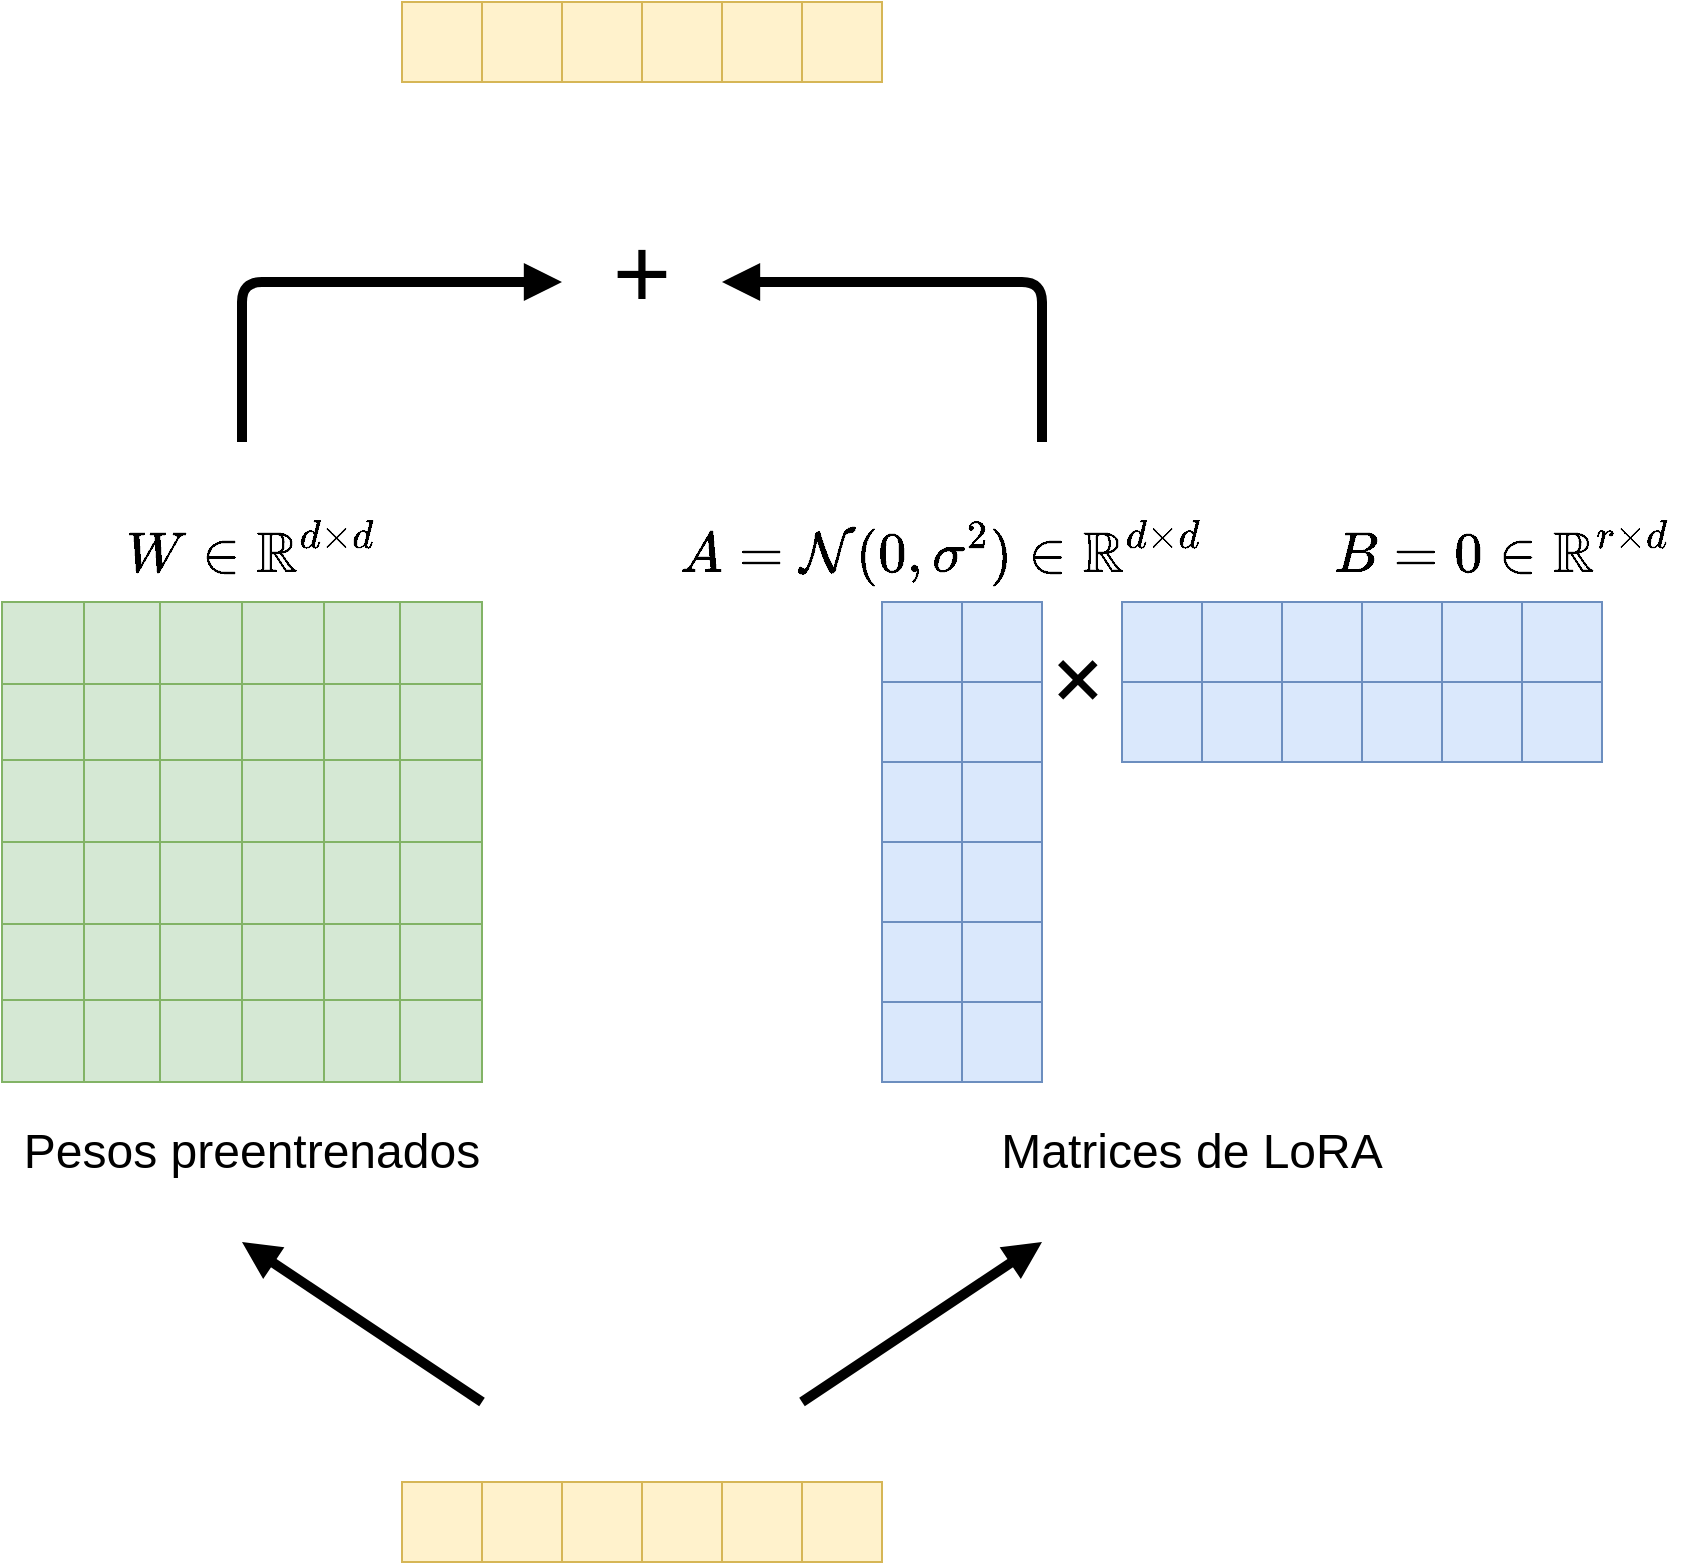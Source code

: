 <mxfile version="22.1.21" type="google">
  <diagram name="Página-1" id="zq-b5p_F7w8h50G7c4hj">
    <mxGraphModel dx="1139" dy="2034" grid="1" gridSize="10" guides="1" tooltips="1" connect="1" arrows="1" fold="1" page="1" pageScale="1" pageWidth="827" pageHeight="1169" math="1" shadow="0">
      <root>
        <mxCell id="0" />
        <mxCell id="1" parent="0" />
        <mxCell id="vRbigi4PN9UObd-Hf8e8-1" value="" style="shape=table;startSize=0;container=1;collapsible=0;childLayout=tableLayout;fontSize=16;strokeColor=#82b366;fillColor=#d5e8d4;" parent="1" vertex="1">
          <mxGeometry x="120" y="200" width="120" height="120" as="geometry" />
        </mxCell>
        <mxCell id="vRbigi4PN9UObd-Hf8e8-2" value="" style="shape=tableRow;horizontal=0;startSize=0;swimlaneHead=0;swimlaneBody=0;strokeColor=inherit;top=0;left=0;bottom=0;right=0;collapsible=0;dropTarget=0;fillColor=none;points=[[0,0.5],[1,0.5]];portConstraint=eastwest;fontSize=16;" parent="vRbigi4PN9UObd-Hf8e8-1" vertex="1">
          <mxGeometry width="120" height="41" as="geometry" />
        </mxCell>
        <mxCell id="vRbigi4PN9UObd-Hf8e8-3" value="" style="shape=partialRectangle;html=1;whiteSpace=wrap;connectable=0;strokeColor=inherit;overflow=hidden;fillColor=none;top=0;left=0;bottom=0;right=0;pointerEvents=1;fontSize=16;" parent="vRbigi4PN9UObd-Hf8e8-2" vertex="1">
          <mxGeometry width="41" height="41" as="geometry">
            <mxRectangle width="41" height="41" as="alternateBounds" />
          </mxGeometry>
        </mxCell>
        <mxCell id="vRbigi4PN9UObd-Hf8e8-4" value="" style="shape=partialRectangle;html=1;whiteSpace=wrap;connectable=0;strokeColor=inherit;overflow=hidden;fillColor=none;top=0;left=0;bottom=0;right=0;pointerEvents=1;fontSize=16;" parent="vRbigi4PN9UObd-Hf8e8-2" vertex="1">
          <mxGeometry x="41" width="38" height="41" as="geometry">
            <mxRectangle width="38" height="41" as="alternateBounds" />
          </mxGeometry>
        </mxCell>
        <mxCell id="vRbigi4PN9UObd-Hf8e8-5" value="" style="shape=partialRectangle;html=1;whiteSpace=wrap;connectable=0;strokeColor=inherit;overflow=hidden;fillColor=none;top=0;left=0;bottom=0;right=0;pointerEvents=1;fontSize=16;" parent="vRbigi4PN9UObd-Hf8e8-2" vertex="1">
          <mxGeometry x="79" width="41" height="41" as="geometry">
            <mxRectangle width="41" height="41" as="alternateBounds" />
          </mxGeometry>
        </mxCell>
        <mxCell id="vRbigi4PN9UObd-Hf8e8-6" value="" style="shape=tableRow;horizontal=0;startSize=0;swimlaneHead=0;swimlaneBody=0;strokeColor=inherit;top=0;left=0;bottom=0;right=0;collapsible=0;dropTarget=0;fillColor=none;points=[[0,0.5],[1,0.5]];portConstraint=eastwest;fontSize=16;" parent="vRbigi4PN9UObd-Hf8e8-1" vertex="1">
          <mxGeometry y="41" width="120" height="38" as="geometry" />
        </mxCell>
        <mxCell id="vRbigi4PN9UObd-Hf8e8-7" value="" style="shape=partialRectangle;html=1;whiteSpace=wrap;connectable=0;strokeColor=inherit;overflow=hidden;fillColor=none;top=0;left=0;bottom=0;right=0;pointerEvents=1;fontSize=16;" parent="vRbigi4PN9UObd-Hf8e8-6" vertex="1">
          <mxGeometry width="41" height="38" as="geometry">
            <mxRectangle width="41" height="38" as="alternateBounds" />
          </mxGeometry>
        </mxCell>
        <mxCell id="vRbigi4PN9UObd-Hf8e8-8" value="" style="shape=partialRectangle;html=1;whiteSpace=wrap;connectable=0;strokeColor=inherit;overflow=hidden;fillColor=none;top=0;left=0;bottom=0;right=0;pointerEvents=1;fontSize=16;" parent="vRbigi4PN9UObd-Hf8e8-6" vertex="1">
          <mxGeometry x="41" width="38" height="38" as="geometry">
            <mxRectangle width="38" height="38" as="alternateBounds" />
          </mxGeometry>
        </mxCell>
        <mxCell id="vRbigi4PN9UObd-Hf8e8-9" value="" style="shape=partialRectangle;html=1;whiteSpace=wrap;connectable=0;strokeColor=inherit;overflow=hidden;fillColor=none;top=0;left=0;bottom=0;right=0;pointerEvents=1;fontSize=16;" parent="vRbigi4PN9UObd-Hf8e8-6" vertex="1">
          <mxGeometry x="79" width="41" height="38" as="geometry">
            <mxRectangle width="41" height="38" as="alternateBounds" />
          </mxGeometry>
        </mxCell>
        <mxCell id="vRbigi4PN9UObd-Hf8e8-10" value="" style="shape=tableRow;horizontal=0;startSize=0;swimlaneHead=0;swimlaneBody=0;strokeColor=inherit;top=0;left=0;bottom=0;right=0;collapsible=0;dropTarget=0;fillColor=none;points=[[0,0.5],[1,0.5]];portConstraint=eastwest;fontSize=16;" parent="vRbigi4PN9UObd-Hf8e8-1" vertex="1">
          <mxGeometry y="79" width="120" height="41" as="geometry" />
        </mxCell>
        <mxCell id="vRbigi4PN9UObd-Hf8e8-11" value="" style="shape=partialRectangle;html=1;whiteSpace=wrap;connectable=0;strokeColor=inherit;overflow=hidden;fillColor=none;top=0;left=0;bottom=0;right=0;pointerEvents=1;fontSize=16;" parent="vRbigi4PN9UObd-Hf8e8-10" vertex="1">
          <mxGeometry width="41" height="41" as="geometry">
            <mxRectangle width="41" height="41" as="alternateBounds" />
          </mxGeometry>
        </mxCell>
        <mxCell id="vRbigi4PN9UObd-Hf8e8-12" value="" style="shape=partialRectangle;html=1;whiteSpace=wrap;connectable=0;strokeColor=inherit;overflow=hidden;fillColor=none;top=0;left=0;bottom=0;right=0;pointerEvents=1;fontSize=16;" parent="vRbigi4PN9UObd-Hf8e8-10" vertex="1">
          <mxGeometry x="41" width="38" height="41" as="geometry">
            <mxRectangle width="38" height="41" as="alternateBounds" />
          </mxGeometry>
        </mxCell>
        <mxCell id="vRbigi4PN9UObd-Hf8e8-13" value="" style="shape=partialRectangle;html=1;whiteSpace=wrap;connectable=0;strokeColor=inherit;overflow=hidden;fillColor=none;top=0;left=0;bottom=0;right=0;pointerEvents=1;fontSize=16;" parent="vRbigi4PN9UObd-Hf8e8-10" vertex="1">
          <mxGeometry x="79" width="41" height="41" as="geometry">
            <mxRectangle width="41" height="41" as="alternateBounds" />
          </mxGeometry>
        </mxCell>
        <mxCell id="vRbigi4PN9UObd-Hf8e8-48" value="" style="shape=table;startSize=0;container=1;collapsible=0;childLayout=tableLayout;fontSize=16;strokeColor=#82b366;fillColor=#d5e8d4;" parent="1" vertex="1">
          <mxGeometry x="240" y="200" width="120" height="120" as="geometry" />
        </mxCell>
        <mxCell id="vRbigi4PN9UObd-Hf8e8-49" value="" style="shape=tableRow;horizontal=0;startSize=0;swimlaneHead=0;swimlaneBody=0;strokeColor=inherit;top=0;left=0;bottom=0;right=0;collapsible=0;dropTarget=0;fillColor=none;points=[[0,0.5],[1,0.5]];portConstraint=eastwest;fontSize=16;" parent="vRbigi4PN9UObd-Hf8e8-48" vertex="1">
          <mxGeometry width="120" height="41" as="geometry" />
        </mxCell>
        <mxCell id="vRbigi4PN9UObd-Hf8e8-50" value="" style="shape=partialRectangle;html=1;whiteSpace=wrap;connectable=0;strokeColor=inherit;overflow=hidden;fillColor=none;top=0;left=0;bottom=0;right=0;pointerEvents=1;fontSize=16;" parent="vRbigi4PN9UObd-Hf8e8-49" vertex="1">
          <mxGeometry width="41" height="41" as="geometry">
            <mxRectangle width="41" height="41" as="alternateBounds" />
          </mxGeometry>
        </mxCell>
        <mxCell id="vRbigi4PN9UObd-Hf8e8-51" value="" style="shape=partialRectangle;html=1;whiteSpace=wrap;connectable=0;strokeColor=inherit;overflow=hidden;fillColor=none;top=0;left=0;bottom=0;right=0;pointerEvents=1;fontSize=16;" parent="vRbigi4PN9UObd-Hf8e8-49" vertex="1">
          <mxGeometry x="41" width="38" height="41" as="geometry">
            <mxRectangle width="38" height="41" as="alternateBounds" />
          </mxGeometry>
        </mxCell>
        <mxCell id="vRbigi4PN9UObd-Hf8e8-52" value="" style="shape=partialRectangle;html=1;whiteSpace=wrap;connectable=0;strokeColor=inherit;overflow=hidden;fillColor=none;top=0;left=0;bottom=0;right=0;pointerEvents=1;fontSize=16;" parent="vRbigi4PN9UObd-Hf8e8-49" vertex="1">
          <mxGeometry x="79" width="41" height="41" as="geometry">
            <mxRectangle width="41" height="41" as="alternateBounds" />
          </mxGeometry>
        </mxCell>
        <mxCell id="vRbigi4PN9UObd-Hf8e8-53" value="" style="shape=tableRow;horizontal=0;startSize=0;swimlaneHead=0;swimlaneBody=0;strokeColor=inherit;top=0;left=0;bottom=0;right=0;collapsible=0;dropTarget=0;fillColor=none;points=[[0,0.5],[1,0.5]];portConstraint=eastwest;fontSize=16;" parent="vRbigi4PN9UObd-Hf8e8-48" vertex="1">
          <mxGeometry y="41" width="120" height="38" as="geometry" />
        </mxCell>
        <mxCell id="vRbigi4PN9UObd-Hf8e8-54" value="" style="shape=partialRectangle;html=1;whiteSpace=wrap;connectable=0;strokeColor=inherit;overflow=hidden;fillColor=none;top=0;left=0;bottom=0;right=0;pointerEvents=1;fontSize=16;" parent="vRbigi4PN9UObd-Hf8e8-53" vertex="1">
          <mxGeometry width="41" height="38" as="geometry">
            <mxRectangle width="41" height="38" as="alternateBounds" />
          </mxGeometry>
        </mxCell>
        <mxCell id="vRbigi4PN9UObd-Hf8e8-55" value="" style="shape=partialRectangle;html=1;whiteSpace=wrap;connectable=0;strokeColor=inherit;overflow=hidden;fillColor=none;top=0;left=0;bottom=0;right=0;pointerEvents=1;fontSize=16;" parent="vRbigi4PN9UObd-Hf8e8-53" vertex="1">
          <mxGeometry x="41" width="38" height="38" as="geometry">
            <mxRectangle width="38" height="38" as="alternateBounds" />
          </mxGeometry>
        </mxCell>
        <mxCell id="vRbigi4PN9UObd-Hf8e8-56" value="" style="shape=partialRectangle;html=1;whiteSpace=wrap;connectable=0;strokeColor=inherit;overflow=hidden;fillColor=none;top=0;left=0;bottom=0;right=0;pointerEvents=1;fontSize=16;" parent="vRbigi4PN9UObd-Hf8e8-53" vertex="1">
          <mxGeometry x="79" width="41" height="38" as="geometry">
            <mxRectangle width="41" height="38" as="alternateBounds" />
          </mxGeometry>
        </mxCell>
        <mxCell id="vRbigi4PN9UObd-Hf8e8-57" value="" style="shape=tableRow;horizontal=0;startSize=0;swimlaneHead=0;swimlaneBody=0;strokeColor=inherit;top=0;left=0;bottom=0;right=0;collapsible=0;dropTarget=0;fillColor=none;points=[[0,0.5],[1,0.5]];portConstraint=eastwest;fontSize=16;" parent="vRbigi4PN9UObd-Hf8e8-48" vertex="1">
          <mxGeometry y="79" width="120" height="41" as="geometry" />
        </mxCell>
        <mxCell id="vRbigi4PN9UObd-Hf8e8-58" value="" style="shape=partialRectangle;html=1;whiteSpace=wrap;connectable=0;strokeColor=inherit;overflow=hidden;fillColor=none;top=0;left=0;bottom=0;right=0;pointerEvents=1;fontSize=16;" parent="vRbigi4PN9UObd-Hf8e8-57" vertex="1">
          <mxGeometry width="41" height="41" as="geometry">
            <mxRectangle width="41" height="41" as="alternateBounds" />
          </mxGeometry>
        </mxCell>
        <mxCell id="vRbigi4PN9UObd-Hf8e8-59" value="" style="shape=partialRectangle;html=1;whiteSpace=wrap;connectable=0;strokeColor=inherit;overflow=hidden;fillColor=none;top=0;left=0;bottom=0;right=0;pointerEvents=1;fontSize=16;" parent="vRbigi4PN9UObd-Hf8e8-57" vertex="1">
          <mxGeometry x="41" width="38" height="41" as="geometry">
            <mxRectangle width="38" height="41" as="alternateBounds" />
          </mxGeometry>
        </mxCell>
        <mxCell id="vRbigi4PN9UObd-Hf8e8-60" value="" style="shape=partialRectangle;html=1;whiteSpace=wrap;connectable=0;strokeColor=inherit;overflow=hidden;fillColor=none;top=0;left=0;bottom=0;right=0;pointerEvents=1;fontSize=16;" parent="vRbigi4PN9UObd-Hf8e8-57" vertex="1">
          <mxGeometry x="79" width="41" height="41" as="geometry">
            <mxRectangle width="41" height="41" as="alternateBounds" />
          </mxGeometry>
        </mxCell>
        <mxCell id="vRbigi4PN9UObd-Hf8e8-61" value="" style="shape=table;startSize=0;container=1;collapsible=0;childLayout=tableLayout;fontSize=16;strokeColor=#82b366;fillColor=#d5e8d4;" parent="1" vertex="1">
          <mxGeometry x="120" y="320" width="120" height="120" as="geometry" />
        </mxCell>
        <mxCell id="vRbigi4PN9UObd-Hf8e8-62" value="" style="shape=tableRow;horizontal=0;startSize=0;swimlaneHead=0;swimlaneBody=0;strokeColor=inherit;top=0;left=0;bottom=0;right=0;collapsible=0;dropTarget=0;fillColor=none;points=[[0,0.5],[1,0.5]];portConstraint=eastwest;fontSize=16;" parent="vRbigi4PN9UObd-Hf8e8-61" vertex="1">
          <mxGeometry width="120" height="41" as="geometry" />
        </mxCell>
        <mxCell id="vRbigi4PN9UObd-Hf8e8-63" value="" style="shape=partialRectangle;html=1;whiteSpace=wrap;connectable=0;strokeColor=inherit;overflow=hidden;fillColor=none;top=0;left=0;bottom=0;right=0;pointerEvents=1;fontSize=16;" parent="vRbigi4PN9UObd-Hf8e8-62" vertex="1">
          <mxGeometry width="41" height="41" as="geometry">
            <mxRectangle width="41" height="41" as="alternateBounds" />
          </mxGeometry>
        </mxCell>
        <mxCell id="vRbigi4PN9UObd-Hf8e8-64" value="" style="shape=partialRectangle;html=1;whiteSpace=wrap;connectable=0;strokeColor=inherit;overflow=hidden;fillColor=none;top=0;left=0;bottom=0;right=0;pointerEvents=1;fontSize=16;" parent="vRbigi4PN9UObd-Hf8e8-62" vertex="1">
          <mxGeometry x="41" width="38" height="41" as="geometry">
            <mxRectangle width="38" height="41" as="alternateBounds" />
          </mxGeometry>
        </mxCell>
        <mxCell id="vRbigi4PN9UObd-Hf8e8-65" value="" style="shape=partialRectangle;html=1;whiteSpace=wrap;connectable=0;strokeColor=inherit;overflow=hidden;fillColor=none;top=0;left=0;bottom=0;right=0;pointerEvents=1;fontSize=16;" parent="vRbigi4PN9UObd-Hf8e8-62" vertex="1">
          <mxGeometry x="79" width="41" height="41" as="geometry">
            <mxRectangle width="41" height="41" as="alternateBounds" />
          </mxGeometry>
        </mxCell>
        <mxCell id="vRbigi4PN9UObd-Hf8e8-66" value="" style="shape=tableRow;horizontal=0;startSize=0;swimlaneHead=0;swimlaneBody=0;strokeColor=inherit;top=0;left=0;bottom=0;right=0;collapsible=0;dropTarget=0;fillColor=none;points=[[0,0.5],[1,0.5]];portConstraint=eastwest;fontSize=16;" parent="vRbigi4PN9UObd-Hf8e8-61" vertex="1">
          <mxGeometry y="41" width="120" height="38" as="geometry" />
        </mxCell>
        <mxCell id="vRbigi4PN9UObd-Hf8e8-67" value="" style="shape=partialRectangle;html=1;whiteSpace=wrap;connectable=0;strokeColor=inherit;overflow=hidden;fillColor=none;top=0;left=0;bottom=0;right=0;pointerEvents=1;fontSize=16;" parent="vRbigi4PN9UObd-Hf8e8-66" vertex="1">
          <mxGeometry width="41" height="38" as="geometry">
            <mxRectangle width="41" height="38" as="alternateBounds" />
          </mxGeometry>
        </mxCell>
        <mxCell id="vRbigi4PN9UObd-Hf8e8-68" value="" style="shape=partialRectangle;html=1;whiteSpace=wrap;connectable=0;strokeColor=inherit;overflow=hidden;fillColor=none;top=0;left=0;bottom=0;right=0;pointerEvents=1;fontSize=16;" parent="vRbigi4PN9UObd-Hf8e8-66" vertex="1">
          <mxGeometry x="41" width="38" height="38" as="geometry">
            <mxRectangle width="38" height="38" as="alternateBounds" />
          </mxGeometry>
        </mxCell>
        <mxCell id="vRbigi4PN9UObd-Hf8e8-69" value="" style="shape=partialRectangle;html=1;whiteSpace=wrap;connectable=0;strokeColor=inherit;overflow=hidden;fillColor=none;top=0;left=0;bottom=0;right=0;pointerEvents=1;fontSize=16;" parent="vRbigi4PN9UObd-Hf8e8-66" vertex="1">
          <mxGeometry x="79" width="41" height="38" as="geometry">
            <mxRectangle width="41" height="38" as="alternateBounds" />
          </mxGeometry>
        </mxCell>
        <mxCell id="vRbigi4PN9UObd-Hf8e8-70" value="" style="shape=tableRow;horizontal=0;startSize=0;swimlaneHead=0;swimlaneBody=0;strokeColor=inherit;top=0;left=0;bottom=0;right=0;collapsible=0;dropTarget=0;fillColor=none;points=[[0,0.5],[1,0.5]];portConstraint=eastwest;fontSize=16;" parent="vRbigi4PN9UObd-Hf8e8-61" vertex="1">
          <mxGeometry y="79" width="120" height="41" as="geometry" />
        </mxCell>
        <mxCell id="vRbigi4PN9UObd-Hf8e8-71" value="" style="shape=partialRectangle;html=1;whiteSpace=wrap;connectable=0;strokeColor=inherit;overflow=hidden;fillColor=none;top=0;left=0;bottom=0;right=0;pointerEvents=1;fontSize=16;" parent="vRbigi4PN9UObd-Hf8e8-70" vertex="1">
          <mxGeometry width="41" height="41" as="geometry">
            <mxRectangle width="41" height="41" as="alternateBounds" />
          </mxGeometry>
        </mxCell>
        <mxCell id="vRbigi4PN9UObd-Hf8e8-72" value="" style="shape=partialRectangle;html=1;whiteSpace=wrap;connectable=0;strokeColor=inherit;overflow=hidden;fillColor=none;top=0;left=0;bottom=0;right=0;pointerEvents=1;fontSize=16;" parent="vRbigi4PN9UObd-Hf8e8-70" vertex="1">
          <mxGeometry x="41" width="38" height="41" as="geometry">
            <mxRectangle width="38" height="41" as="alternateBounds" />
          </mxGeometry>
        </mxCell>
        <mxCell id="vRbigi4PN9UObd-Hf8e8-73" value="" style="shape=partialRectangle;html=1;whiteSpace=wrap;connectable=0;strokeColor=inherit;overflow=hidden;fillColor=none;top=0;left=0;bottom=0;right=0;pointerEvents=1;fontSize=16;" parent="vRbigi4PN9UObd-Hf8e8-70" vertex="1">
          <mxGeometry x="79" width="41" height="41" as="geometry">
            <mxRectangle width="41" height="41" as="alternateBounds" />
          </mxGeometry>
        </mxCell>
        <mxCell id="vRbigi4PN9UObd-Hf8e8-74" value="" style="shape=table;startSize=0;container=1;collapsible=0;childLayout=tableLayout;fontSize=16;strokeColor=#82b366;fillColor=#d5e8d4;" parent="1" vertex="1">
          <mxGeometry x="240" y="320" width="120" height="120" as="geometry" />
        </mxCell>
        <mxCell id="vRbigi4PN9UObd-Hf8e8-75" value="" style="shape=tableRow;horizontal=0;startSize=0;swimlaneHead=0;swimlaneBody=0;strokeColor=inherit;top=0;left=0;bottom=0;right=0;collapsible=0;dropTarget=0;fillColor=none;points=[[0,0.5],[1,0.5]];portConstraint=eastwest;fontSize=16;" parent="vRbigi4PN9UObd-Hf8e8-74" vertex="1">
          <mxGeometry width="120" height="41" as="geometry" />
        </mxCell>
        <mxCell id="vRbigi4PN9UObd-Hf8e8-76" value="" style="shape=partialRectangle;html=1;whiteSpace=wrap;connectable=0;strokeColor=inherit;overflow=hidden;fillColor=none;top=0;left=0;bottom=0;right=0;pointerEvents=1;fontSize=16;" parent="vRbigi4PN9UObd-Hf8e8-75" vertex="1">
          <mxGeometry width="41" height="41" as="geometry">
            <mxRectangle width="41" height="41" as="alternateBounds" />
          </mxGeometry>
        </mxCell>
        <mxCell id="vRbigi4PN9UObd-Hf8e8-77" value="" style="shape=partialRectangle;html=1;whiteSpace=wrap;connectable=0;strokeColor=inherit;overflow=hidden;fillColor=none;top=0;left=0;bottom=0;right=0;pointerEvents=1;fontSize=16;" parent="vRbigi4PN9UObd-Hf8e8-75" vertex="1">
          <mxGeometry x="41" width="38" height="41" as="geometry">
            <mxRectangle width="38" height="41" as="alternateBounds" />
          </mxGeometry>
        </mxCell>
        <mxCell id="vRbigi4PN9UObd-Hf8e8-78" value="" style="shape=partialRectangle;html=1;whiteSpace=wrap;connectable=0;strokeColor=inherit;overflow=hidden;fillColor=none;top=0;left=0;bottom=0;right=0;pointerEvents=1;fontSize=16;" parent="vRbigi4PN9UObd-Hf8e8-75" vertex="1">
          <mxGeometry x="79" width="41" height="41" as="geometry">
            <mxRectangle width="41" height="41" as="alternateBounds" />
          </mxGeometry>
        </mxCell>
        <mxCell id="vRbigi4PN9UObd-Hf8e8-79" value="" style="shape=tableRow;horizontal=0;startSize=0;swimlaneHead=0;swimlaneBody=0;strokeColor=inherit;top=0;left=0;bottom=0;right=0;collapsible=0;dropTarget=0;fillColor=none;points=[[0,0.5],[1,0.5]];portConstraint=eastwest;fontSize=16;" parent="vRbigi4PN9UObd-Hf8e8-74" vertex="1">
          <mxGeometry y="41" width="120" height="38" as="geometry" />
        </mxCell>
        <mxCell id="vRbigi4PN9UObd-Hf8e8-80" value="" style="shape=partialRectangle;html=1;whiteSpace=wrap;connectable=0;strokeColor=inherit;overflow=hidden;fillColor=none;top=0;left=0;bottom=0;right=0;pointerEvents=1;fontSize=16;" parent="vRbigi4PN9UObd-Hf8e8-79" vertex="1">
          <mxGeometry width="41" height="38" as="geometry">
            <mxRectangle width="41" height="38" as="alternateBounds" />
          </mxGeometry>
        </mxCell>
        <mxCell id="vRbigi4PN9UObd-Hf8e8-81" value="" style="shape=partialRectangle;html=1;whiteSpace=wrap;connectable=0;strokeColor=inherit;overflow=hidden;fillColor=none;top=0;left=0;bottom=0;right=0;pointerEvents=1;fontSize=16;" parent="vRbigi4PN9UObd-Hf8e8-79" vertex="1">
          <mxGeometry x="41" width="38" height="38" as="geometry">
            <mxRectangle width="38" height="38" as="alternateBounds" />
          </mxGeometry>
        </mxCell>
        <mxCell id="vRbigi4PN9UObd-Hf8e8-82" value="" style="shape=partialRectangle;html=1;whiteSpace=wrap;connectable=0;strokeColor=inherit;overflow=hidden;fillColor=none;top=0;left=0;bottom=0;right=0;pointerEvents=1;fontSize=16;" parent="vRbigi4PN9UObd-Hf8e8-79" vertex="1">
          <mxGeometry x="79" width="41" height="38" as="geometry">
            <mxRectangle width="41" height="38" as="alternateBounds" />
          </mxGeometry>
        </mxCell>
        <mxCell id="vRbigi4PN9UObd-Hf8e8-83" value="" style="shape=tableRow;horizontal=0;startSize=0;swimlaneHead=0;swimlaneBody=0;strokeColor=inherit;top=0;left=0;bottom=0;right=0;collapsible=0;dropTarget=0;fillColor=none;points=[[0,0.5],[1,0.5]];portConstraint=eastwest;fontSize=16;" parent="vRbigi4PN9UObd-Hf8e8-74" vertex="1">
          <mxGeometry y="79" width="120" height="41" as="geometry" />
        </mxCell>
        <mxCell id="vRbigi4PN9UObd-Hf8e8-84" value="" style="shape=partialRectangle;html=1;whiteSpace=wrap;connectable=0;strokeColor=inherit;overflow=hidden;fillColor=none;top=0;left=0;bottom=0;right=0;pointerEvents=1;fontSize=16;" parent="vRbigi4PN9UObd-Hf8e8-83" vertex="1">
          <mxGeometry width="41" height="41" as="geometry">
            <mxRectangle width="41" height="41" as="alternateBounds" />
          </mxGeometry>
        </mxCell>
        <mxCell id="vRbigi4PN9UObd-Hf8e8-85" value="" style="shape=partialRectangle;html=1;whiteSpace=wrap;connectable=0;strokeColor=inherit;overflow=hidden;fillColor=none;top=0;left=0;bottom=0;right=0;pointerEvents=1;fontSize=16;" parent="vRbigi4PN9UObd-Hf8e8-83" vertex="1">
          <mxGeometry x="41" width="38" height="41" as="geometry">
            <mxRectangle width="38" height="41" as="alternateBounds" />
          </mxGeometry>
        </mxCell>
        <mxCell id="vRbigi4PN9UObd-Hf8e8-86" value="" style="shape=partialRectangle;html=1;whiteSpace=wrap;connectable=0;strokeColor=inherit;overflow=hidden;fillColor=none;top=0;left=0;bottom=0;right=0;pointerEvents=1;fontSize=16;" parent="vRbigi4PN9UObd-Hf8e8-83" vertex="1">
          <mxGeometry x="79" width="41" height="41" as="geometry">
            <mxRectangle width="41" height="41" as="alternateBounds" />
          </mxGeometry>
        </mxCell>
        <mxCell id="vRbigi4PN9UObd-Hf8e8-114" value="" style="whiteSpace=wrap;html=1;aspect=fixed;fillColor=#dae8fc;strokeColor=#6c8ebf;" parent="1" vertex="1">
          <mxGeometry x="560" y="200" width="40" height="40" as="geometry" />
        </mxCell>
        <mxCell id="vRbigi4PN9UObd-Hf8e8-115" value="" style="whiteSpace=wrap;html=1;aspect=fixed;fillColor=#dae8fc;strokeColor=#6c8ebf;" parent="1" vertex="1">
          <mxGeometry x="560" y="240" width="40" height="40" as="geometry" />
        </mxCell>
        <mxCell id="vRbigi4PN9UObd-Hf8e8-116" value="" style="whiteSpace=wrap;html=1;aspect=fixed;fillColor=#dae8fc;strokeColor=#6c8ebf;" parent="1" vertex="1">
          <mxGeometry x="560" y="280" width="40" height="40" as="geometry" />
        </mxCell>
        <mxCell id="vRbigi4PN9UObd-Hf8e8-117" value="" style="whiteSpace=wrap;html=1;aspect=fixed;fillColor=#dae8fc;strokeColor=#6c8ebf;" parent="1" vertex="1">
          <mxGeometry x="600" y="200" width="40" height="40" as="geometry" />
        </mxCell>
        <mxCell id="vRbigi4PN9UObd-Hf8e8-118" value="" style="whiteSpace=wrap;html=1;aspect=fixed;fillColor=#dae8fc;strokeColor=#6c8ebf;" parent="1" vertex="1">
          <mxGeometry x="600" y="240" width="40" height="40" as="geometry" />
        </mxCell>
        <mxCell id="vRbigi4PN9UObd-Hf8e8-119" value="" style="whiteSpace=wrap;html=1;aspect=fixed;fillColor=#dae8fc;strokeColor=#6c8ebf;" parent="1" vertex="1">
          <mxGeometry x="600" y="280" width="40" height="40" as="geometry" />
        </mxCell>
        <mxCell id="vRbigi4PN9UObd-Hf8e8-120" value="" style="whiteSpace=wrap;html=1;aspect=fixed;fillColor=#dae8fc;strokeColor=#6c8ebf;" parent="1" vertex="1">
          <mxGeometry x="560" y="320" width="40" height="40" as="geometry" />
        </mxCell>
        <mxCell id="vRbigi4PN9UObd-Hf8e8-121" value="" style="whiteSpace=wrap;html=1;aspect=fixed;fillColor=#dae8fc;strokeColor=#6c8ebf;" parent="1" vertex="1">
          <mxGeometry x="560" y="360" width="40" height="40" as="geometry" />
        </mxCell>
        <mxCell id="vRbigi4PN9UObd-Hf8e8-122" value="" style="whiteSpace=wrap;html=1;aspect=fixed;fillColor=#dae8fc;strokeColor=#6c8ebf;" parent="1" vertex="1">
          <mxGeometry x="560" y="400" width="40" height="40" as="geometry" />
        </mxCell>
        <mxCell id="vRbigi4PN9UObd-Hf8e8-123" value="" style="whiteSpace=wrap;html=1;aspect=fixed;fillColor=#dae8fc;strokeColor=#6c8ebf;" parent="1" vertex="1">
          <mxGeometry x="600" y="320" width="40" height="40" as="geometry" />
        </mxCell>
        <mxCell id="vRbigi4PN9UObd-Hf8e8-124" value="" style="whiteSpace=wrap;html=1;aspect=fixed;fillColor=#dae8fc;strokeColor=#6c8ebf;" parent="1" vertex="1">
          <mxGeometry x="600" y="360" width="40" height="40" as="geometry" />
        </mxCell>
        <mxCell id="vRbigi4PN9UObd-Hf8e8-125" value="" style="whiteSpace=wrap;html=1;aspect=fixed;fillColor=#dae8fc;strokeColor=#6c8ebf;" parent="1" vertex="1">
          <mxGeometry x="600" y="400" width="40" height="40" as="geometry" />
        </mxCell>
        <mxCell id="vRbigi4PN9UObd-Hf8e8-126" value="" style="whiteSpace=wrap;html=1;aspect=fixed;fillColor=#dae8fc;strokeColor=#6c8ebf;" parent="1" vertex="1">
          <mxGeometry x="680" y="200" width="40" height="40" as="geometry" />
        </mxCell>
        <mxCell id="vRbigi4PN9UObd-Hf8e8-127" value="" style="whiteSpace=wrap;html=1;aspect=fixed;fillColor=#dae8fc;strokeColor=#6c8ebf;" parent="1" vertex="1">
          <mxGeometry x="680" y="240" width="40" height="40" as="geometry" />
        </mxCell>
        <mxCell id="vRbigi4PN9UObd-Hf8e8-129" value="" style="whiteSpace=wrap;html=1;aspect=fixed;fillColor=#dae8fc;strokeColor=#6c8ebf;" parent="1" vertex="1">
          <mxGeometry x="720" y="200" width="40" height="40" as="geometry" />
        </mxCell>
        <mxCell id="vRbigi4PN9UObd-Hf8e8-130" value="" style="whiteSpace=wrap;html=1;aspect=fixed;fillColor=#dae8fc;strokeColor=#6c8ebf;" parent="1" vertex="1">
          <mxGeometry x="720" y="240" width="40" height="40" as="geometry" />
        </mxCell>
        <mxCell id="vRbigi4PN9UObd-Hf8e8-132" value="" style="whiteSpace=wrap;html=1;aspect=fixed;fillColor=#dae8fc;strokeColor=#6c8ebf;" parent="1" vertex="1">
          <mxGeometry x="760" y="200" width="40" height="40" as="geometry" />
        </mxCell>
        <mxCell id="vRbigi4PN9UObd-Hf8e8-133" value="" style="whiteSpace=wrap;html=1;aspect=fixed;fillColor=#dae8fc;strokeColor=#6c8ebf;" parent="1" vertex="1">
          <mxGeometry x="760" y="240" width="40" height="40" as="geometry" />
        </mxCell>
        <mxCell id="vRbigi4PN9UObd-Hf8e8-134" value="" style="whiteSpace=wrap;html=1;aspect=fixed;fillColor=#dae8fc;strokeColor=#6c8ebf;" parent="1" vertex="1">
          <mxGeometry x="800" y="200" width="40" height="40" as="geometry" />
        </mxCell>
        <mxCell id="vRbigi4PN9UObd-Hf8e8-135" value="" style="whiteSpace=wrap;html=1;aspect=fixed;fillColor=#dae8fc;strokeColor=#6c8ebf;" parent="1" vertex="1">
          <mxGeometry x="800" y="240" width="40" height="40" as="geometry" />
        </mxCell>
        <mxCell id="vRbigi4PN9UObd-Hf8e8-136" value="" style="whiteSpace=wrap;html=1;aspect=fixed;fillColor=#dae8fc;strokeColor=#6c8ebf;" parent="1" vertex="1">
          <mxGeometry x="840" y="200" width="40" height="40" as="geometry" />
        </mxCell>
        <mxCell id="vRbigi4PN9UObd-Hf8e8-137" value="" style="whiteSpace=wrap;html=1;aspect=fixed;fillColor=#dae8fc;strokeColor=#6c8ebf;" parent="1" vertex="1">
          <mxGeometry x="840" y="240" width="40" height="40" as="geometry" />
        </mxCell>
        <mxCell id="vRbigi4PN9UObd-Hf8e8-138" value="" style="whiteSpace=wrap;html=1;aspect=fixed;fillColor=#dae8fc;strokeColor=#6c8ebf;" parent="1" vertex="1">
          <mxGeometry x="880" y="200" width="40" height="40" as="geometry" />
        </mxCell>
        <mxCell id="vRbigi4PN9UObd-Hf8e8-139" value="" style="whiteSpace=wrap;html=1;aspect=fixed;fillColor=#dae8fc;strokeColor=#6c8ebf;" parent="1" vertex="1">
          <mxGeometry x="880" y="240" width="40" height="40" as="geometry" />
        </mxCell>
        <mxCell id="vRbigi4PN9UObd-Hf8e8-140" value="&lt;font style=&quot;font-size: 24px;&quot;&gt;$$W \in&lt;br&gt;&amp;nbsp;\mathbb{R}^{d \times d}&lt;br&gt;$$&lt;/font&gt;" style="text;html=1;strokeColor=none;fillColor=none;align=center;verticalAlign=middle;whiteSpace=wrap;rounded=0;" parent="1" vertex="1">
          <mxGeometry x="120" y="160" width="250" height="30" as="geometry" />
        </mxCell>
        <mxCell id="vRbigi4PN9UObd-Hf8e8-142" value="&lt;font style=&quot;font-size: 24px;&quot;&gt;$$B = 0 \in&lt;br&gt;&amp;nbsp;\mathbb{R}^{r \times d}&lt;br&gt;$$&lt;/font&gt;" style="text;html=1;strokeColor=none;fillColor=none;align=center;verticalAlign=middle;whiteSpace=wrap;rounded=0;" parent="1" vertex="1">
          <mxGeometry x="770" y="160" width="200" height="30" as="geometry" />
        </mxCell>
        <mxCell id="vRbigi4PN9UObd-Hf8e8-143" value="&lt;span style=&quot;font-size: 24px;&quot;&gt;Pesos preentrenados&lt;/span&gt;" style="text;html=1;strokeColor=none;fillColor=none;align=center;verticalAlign=middle;whiteSpace=wrap;rounded=0;" parent="1" vertex="1">
          <mxGeometry x="120" y="460" width="250" height="30" as="geometry" />
        </mxCell>
        <mxCell id="vRbigi4PN9UObd-Hf8e8-144" value="&lt;span style=&quot;font-size: 24px;&quot;&gt;Matrices de LoRA&lt;/span&gt;" style="text;html=1;strokeColor=none;fillColor=none;align=center;verticalAlign=middle;whiteSpace=wrap;rounded=0;" parent="1" vertex="1">
          <mxGeometry x="590" y="460" width="250" height="30" as="geometry" />
        </mxCell>
        <mxCell id="vRbigi4PN9UObd-Hf8e8-148" value="&lt;span style=&quot;font-size: 24px;&quot;&gt;$$A = \mathcal{N}(0,\sigma^2) \in \mathbb{R}^{d \times d}$$&lt;/span&gt;" style="text;html=1;strokeColor=none;fillColor=none;align=center;verticalAlign=middle;whiteSpace=wrap;rounded=0;" parent="1" vertex="1">
          <mxGeometry x="440" y="160" width="300" height="30" as="geometry" />
        </mxCell>
        <mxCell id="vRbigi4PN9UObd-Hf8e8-155" value="" style="group" parent="1" vertex="1" connectable="0">
          <mxGeometry x="320" y="640" width="240" height="40" as="geometry" />
        </mxCell>
        <mxCell id="vRbigi4PN9UObd-Hf8e8-149" value="" style="whiteSpace=wrap;html=1;aspect=fixed;fillColor=#fff2cc;strokeColor=#d6b656;" parent="vRbigi4PN9UObd-Hf8e8-155" vertex="1">
          <mxGeometry width="40" height="40" as="geometry" />
        </mxCell>
        <mxCell id="vRbigi4PN9UObd-Hf8e8-150" value="" style="whiteSpace=wrap;html=1;aspect=fixed;fillColor=#fff2cc;strokeColor=#d6b656;" parent="vRbigi4PN9UObd-Hf8e8-155" vertex="1">
          <mxGeometry x="40" width="40" height="40" as="geometry" />
        </mxCell>
        <mxCell id="vRbigi4PN9UObd-Hf8e8-151" value="" style="whiteSpace=wrap;html=1;aspect=fixed;fillColor=#fff2cc;strokeColor=#d6b656;" parent="vRbigi4PN9UObd-Hf8e8-155" vertex="1">
          <mxGeometry x="80" width="40" height="40" as="geometry" />
        </mxCell>
        <mxCell id="vRbigi4PN9UObd-Hf8e8-152" value="" style="whiteSpace=wrap;html=1;aspect=fixed;fillColor=#fff2cc;strokeColor=#d6b656;" parent="vRbigi4PN9UObd-Hf8e8-155" vertex="1">
          <mxGeometry x="120" width="40" height="40" as="geometry" />
        </mxCell>
        <mxCell id="vRbigi4PN9UObd-Hf8e8-153" value="" style="whiteSpace=wrap;html=1;aspect=fixed;fillColor=#fff2cc;strokeColor=#d6b656;" parent="vRbigi4PN9UObd-Hf8e8-155" vertex="1">
          <mxGeometry x="160" width="40" height="40" as="geometry" />
        </mxCell>
        <mxCell id="vRbigi4PN9UObd-Hf8e8-154" value="" style="whiteSpace=wrap;html=1;aspect=fixed;fillColor=#fff2cc;strokeColor=#d6b656;" parent="vRbigi4PN9UObd-Hf8e8-155" vertex="1">
          <mxGeometry x="200" width="40" height="40" as="geometry" />
        </mxCell>
        <mxCell id="vRbigi4PN9UObd-Hf8e8-156" value="" style="endArrow=block;html=1;rounded=1;strokeWidth=5;endFill=1;curved=0;" parent="1" edge="1">
          <mxGeometry width="50" height="50" relative="1" as="geometry">
            <mxPoint x="360" y="600" as="sourcePoint" />
            <mxPoint x="240" y="520" as="targetPoint" />
          </mxGeometry>
        </mxCell>
        <mxCell id="vRbigi4PN9UObd-Hf8e8-158" value="" style="endArrow=block;html=1;rounded=1;strokeWidth=5;endFill=1;curved=0;" parent="1" edge="1">
          <mxGeometry width="50" height="50" relative="1" as="geometry">
            <mxPoint x="520" y="600" as="sourcePoint" />
            <mxPoint x="640" y="520" as="targetPoint" />
          </mxGeometry>
        </mxCell>
        <mxCell id="vRbigi4PN9UObd-Hf8e8-159" value="" style="group" parent="1" vertex="1" connectable="0">
          <mxGeometry x="320" y="-100" width="240" height="40" as="geometry" />
        </mxCell>
        <mxCell id="vRbigi4PN9UObd-Hf8e8-160" value="" style="whiteSpace=wrap;html=1;aspect=fixed;fillColor=#fff2cc;strokeColor=#d6b656;" parent="vRbigi4PN9UObd-Hf8e8-159" vertex="1">
          <mxGeometry width="40" height="40" as="geometry" />
        </mxCell>
        <mxCell id="vRbigi4PN9UObd-Hf8e8-161" value="" style="whiteSpace=wrap;html=1;aspect=fixed;fillColor=#fff2cc;strokeColor=#d6b656;" parent="vRbigi4PN9UObd-Hf8e8-159" vertex="1">
          <mxGeometry x="40" width="40" height="40" as="geometry" />
        </mxCell>
        <mxCell id="vRbigi4PN9UObd-Hf8e8-162" value="" style="whiteSpace=wrap;html=1;aspect=fixed;fillColor=#fff2cc;strokeColor=#d6b656;" parent="vRbigi4PN9UObd-Hf8e8-159" vertex="1">
          <mxGeometry x="80" width="40" height="40" as="geometry" />
        </mxCell>
        <mxCell id="vRbigi4PN9UObd-Hf8e8-163" value="" style="whiteSpace=wrap;html=1;aspect=fixed;fillColor=#fff2cc;strokeColor=#d6b656;" parent="vRbigi4PN9UObd-Hf8e8-159" vertex="1">
          <mxGeometry x="120" width="40" height="40" as="geometry" />
        </mxCell>
        <mxCell id="vRbigi4PN9UObd-Hf8e8-164" value="" style="whiteSpace=wrap;html=1;aspect=fixed;fillColor=#fff2cc;strokeColor=#d6b656;" parent="vRbigi4PN9UObd-Hf8e8-159" vertex="1">
          <mxGeometry x="160" width="40" height="40" as="geometry" />
        </mxCell>
        <mxCell id="vRbigi4PN9UObd-Hf8e8-165" value="" style="whiteSpace=wrap;html=1;aspect=fixed;fillColor=#fff2cc;strokeColor=#d6b656;" parent="vRbigi4PN9UObd-Hf8e8-159" vertex="1">
          <mxGeometry x="200" width="40" height="40" as="geometry" />
        </mxCell>
        <mxCell id="vRbigi4PN9UObd-Hf8e8-166" value="" style="endArrow=block;html=1;rounded=1;strokeWidth=5;endFill=1;curved=0;" parent="1" edge="1">
          <mxGeometry width="50" height="50" relative="1" as="geometry">
            <mxPoint x="240" y="120" as="sourcePoint" />
            <mxPoint x="400" y="40" as="targetPoint" />
            <Array as="points">
              <mxPoint x="240" y="40" />
            </Array>
          </mxGeometry>
        </mxCell>
        <mxCell id="vRbigi4PN9UObd-Hf8e8-167" value="&lt;font style=&quot;font-size: 50px;&quot;&gt;+&lt;/font&gt;" style="text;html=1;strokeColor=none;fillColor=none;align=center;verticalAlign=middle;whiteSpace=wrap;rounded=0;" parent="1" vertex="1">
          <mxGeometry x="410" y="20" width="60" height="30" as="geometry" />
        </mxCell>
        <mxCell id="vRbigi4PN9UObd-Hf8e8-168" value="" style="endArrow=block;html=1;rounded=1;strokeWidth=5;endFill=1;curved=0;" parent="1" edge="1">
          <mxGeometry width="50" height="50" relative="1" as="geometry">
            <mxPoint x="640" y="120" as="sourcePoint" />
            <mxPoint x="480" y="40" as="targetPoint" />
            <Array as="points">
              <mxPoint x="640" y="40" />
            </Array>
          </mxGeometry>
        </mxCell>
        <mxCell id="vRbigi4PN9UObd-Hf8e8-170" value="&lt;font style=&quot;font-size: 50px;&quot;&gt;+&lt;/font&gt;" style="text;html=1;strokeColor=none;fillColor=none;align=center;verticalAlign=middle;whiteSpace=wrap;rounded=0;rotation=-45;" parent="1" vertex="1">
          <mxGeometry x="627" y="223" width="60" height="30" as="geometry" />
        </mxCell>
      </root>
    </mxGraphModel>
  </diagram>
</mxfile>
